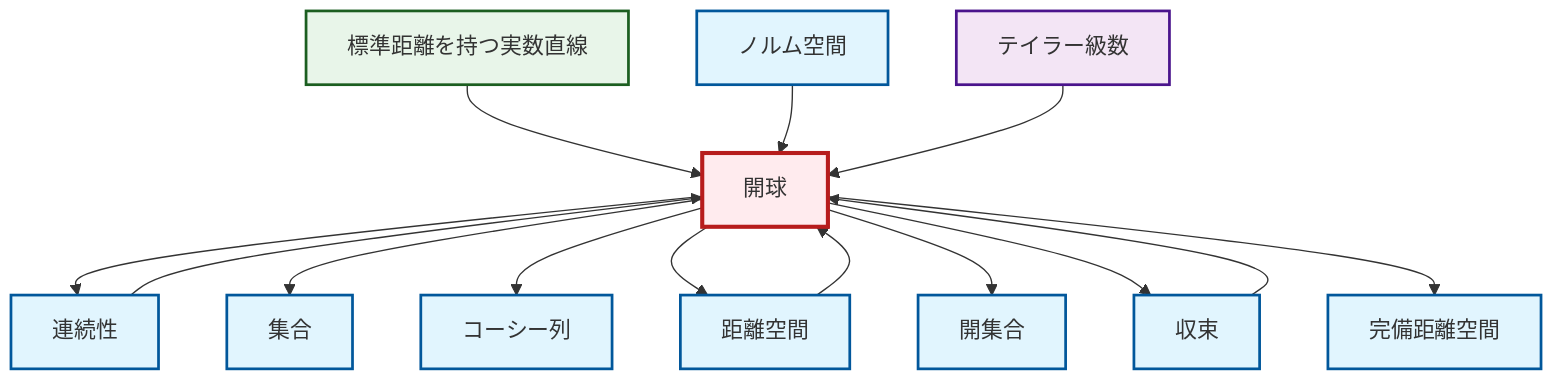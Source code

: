 graph TD
    classDef definition fill:#e1f5fe,stroke:#01579b,stroke-width:2px
    classDef theorem fill:#f3e5f5,stroke:#4a148c,stroke-width:2px
    classDef axiom fill:#fff3e0,stroke:#e65100,stroke-width:2px
    classDef example fill:#e8f5e9,stroke:#1b5e20,stroke-width:2px
    classDef current fill:#ffebee,stroke:#b71c1c,stroke-width:3px
    def-open-ball["開球"]:::definition
    def-cauchy-sequence["コーシー列"]:::definition
    def-open-set["開集合"]:::definition
    def-set["集合"]:::definition
    def-continuity["連続性"]:::definition
    ex-real-line-metric["標準距離を持つ実数直線"]:::example
    def-convergence["収束"]:::definition
    def-normed-vector-space["ノルム空間"]:::definition
    def-metric-space["距離空間"]:::definition
    thm-taylor-series["テイラー級数"]:::theorem
    def-complete-metric-space["完備距離空間"]:::definition
    ex-real-line-metric --> def-open-ball
    def-open-ball --> def-continuity
    def-open-ball --> def-set
    def-open-ball --> def-cauchy-sequence
    def-open-ball --> def-metric-space
    def-open-ball --> def-open-set
    def-metric-space --> def-open-ball
    def-continuity --> def-open-ball
    def-normed-vector-space --> def-open-ball
    def-open-ball --> def-convergence
    def-convergence --> def-open-ball
    def-open-ball --> def-complete-metric-space
    thm-taylor-series --> def-open-ball
    class def-open-ball current